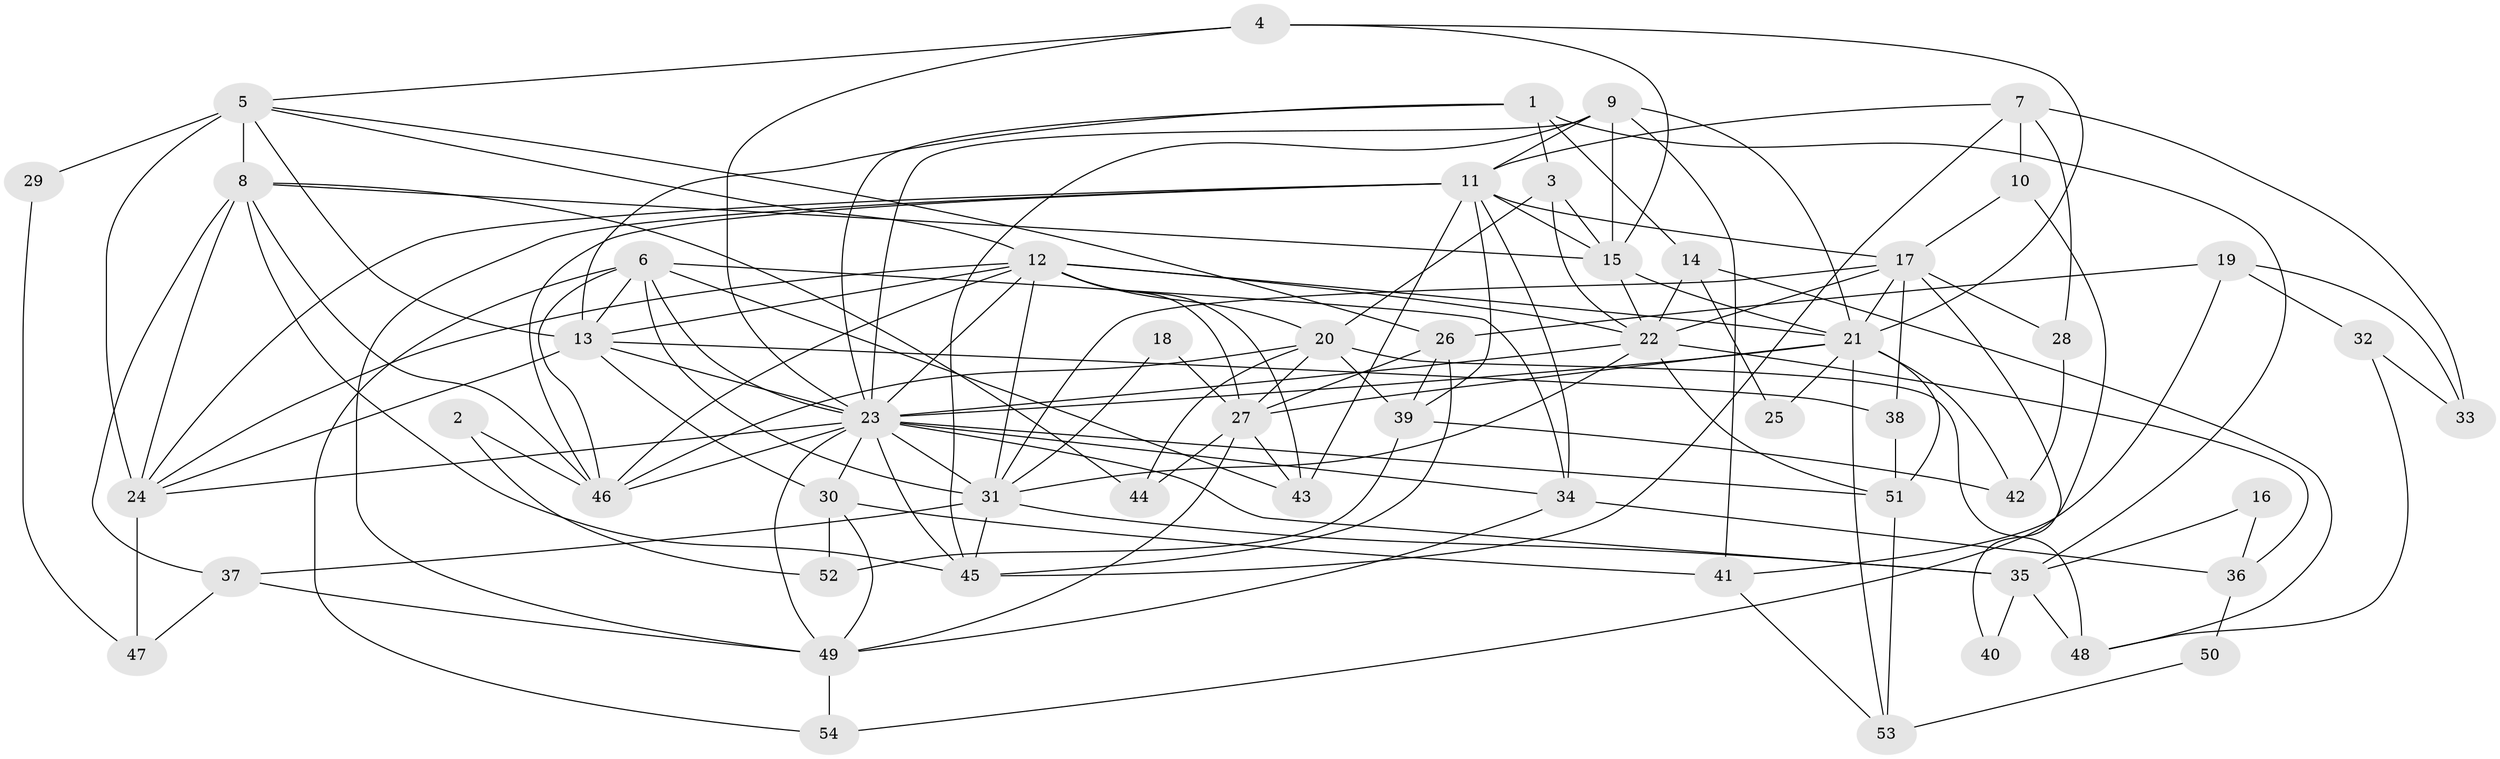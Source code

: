 // original degree distribution, {5: 0.14814814814814814, 2: 0.1111111111111111, 4: 0.3611111111111111, 3: 0.25, 6: 0.08333333333333333, 8: 0.018518518518518517, 7: 0.027777777777777776}
// Generated by graph-tools (version 1.1) at 2025/36/03/09/25 02:36:25]
// undirected, 54 vertices, 142 edges
graph export_dot {
graph [start="1"]
  node [color=gray90,style=filled];
  1;
  2;
  3;
  4;
  5;
  6;
  7;
  8;
  9;
  10;
  11;
  12;
  13;
  14;
  15;
  16;
  17;
  18;
  19;
  20;
  21;
  22;
  23;
  24;
  25;
  26;
  27;
  28;
  29;
  30;
  31;
  32;
  33;
  34;
  35;
  36;
  37;
  38;
  39;
  40;
  41;
  42;
  43;
  44;
  45;
  46;
  47;
  48;
  49;
  50;
  51;
  52;
  53;
  54;
  1 -- 3 [weight=1.0];
  1 -- 13 [weight=1.0];
  1 -- 14 [weight=1.0];
  1 -- 23 [weight=1.0];
  1 -- 35 [weight=1.0];
  2 -- 46 [weight=1.0];
  2 -- 52 [weight=1.0];
  3 -- 15 [weight=2.0];
  3 -- 20 [weight=2.0];
  3 -- 22 [weight=2.0];
  4 -- 5 [weight=1.0];
  4 -- 15 [weight=1.0];
  4 -- 21 [weight=1.0];
  4 -- 23 [weight=1.0];
  5 -- 8 [weight=1.0];
  5 -- 12 [weight=2.0];
  5 -- 13 [weight=1.0];
  5 -- 24 [weight=5.0];
  5 -- 26 [weight=2.0];
  5 -- 29 [weight=1.0];
  6 -- 13 [weight=1.0];
  6 -- 23 [weight=1.0];
  6 -- 31 [weight=3.0];
  6 -- 34 [weight=1.0];
  6 -- 43 [weight=1.0];
  6 -- 46 [weight=1.0];
  6 -- 54 [weight=1.0];
  7 -- 10 [weight=1.0];
  7 -- 11 [weight=1.0];
  7 -- 28 [weight=1.0];
  7 -- 33 [weight=1.0];
  7 -- 45 [weight=1.0];
  8 -- 15 [weight=1.0];
  8 -- 24 [weight=1.0];
  8 -- 37 [weight=1.0];
  8 -- 44 [weight=1.0];
  8 -- 45 [weight=1.0];
  8 -- 46 [weight=1.0];
  9 -- 11 [weight=1.0];
  9 -- 15 [weight=2.0];
  9 -- 21 [weight=1.0];
  9 -- 23 [weight=1.0];
  9 -- 41 [weight=1.0];
  9 -- 45 [weight=1.0];
  10 -- 17 [weight=1.0];
  10 -- 54 [weight=1.0];
  11 -- 15 [weight=1.0];
  11 -- 17 [weight=1.0];
  11 -- 24 [weight=1.0];
  11 -- 34 [weight=1.0];
  11 -- 39 [weight=1.0];
  11 -- 43 [weight=1.0];
  11 -- 46 [weight=1.0];
  11 -- 49 [weight=1.0];
  12 -- 13 [weight=1.0];
  12 -- 20 [weight=1.0];
  12 -- 21 [weight=1.0];
  12 -- 22 [weight=1.0];
  12 -- 23 [weight=1.0];
  12 -- 24 [weight=1.0];
  12 -- 27 [weight=1.0];
  12 -- 31 [weight=3.0];
  12 -- 43 [weight=1.0];
  12 -- 46 [weight=1.0];
  13 -- 23 [weight=1.0];
  13 -- 24 [weight=1.0];
  13 -- 30 [weight=1.0];
  13 -- 38 [weight=1.0];
  14 -- 22 [weight=1.0];
  14 -- 25 [weight=1.0];
  14 -- 48 [weight=1.0];
  15 -- 21 [weight=1.0];
  15 -- 22 [weight=2.0];
  16 -- 35 [weight=1.0];
  16 -- 36 [weight=1.0];
  17 -- 21 [weight=1.0];
  17 -- 22 [weight=1.0];
  17 -- 28 [weight=1.0];
  17 -- 31 [weight=1.0];
  17 -- 38 [weight=1.0];
  17 -- 40 [weight=1.0];
  18 -- 27 [weight=1.0];
  18 -- 31 [weight=1.0];
  19 -- 26 [weight=1.0];
  19 -- 32 [weight=1.0];
  19 -- 33 [weight=1.0];
  19 -- 41 [weight=1.0];
  20 -- 27 [weight=1.0];
  20 -- 39 [weight=1.0];
  20 -- 44 [weight=1.0];
  20 -- 46 [weight=1.0];
  20 -- 48 [weight=2.0];
  21 -- 23 [weight=1.0];
  21 -- 25 [weight=1.0];
  21 -- 27 [weight=2.0];
  21 -- 42 [weight=1.0];
  21 -- 51 [weight=1.0];
  21 -- 53 [weight=1.0];
  22 -- 23 [weight=1.0];
  22 -- 31 [weight=1.0];
  22 -- 36 [weight=1.0];
  22 -- 51 [weight=1.0];
  23 -- 24 [weight=1.0];
  23 -- 30 [weight=1.0];
  23 -- 31 [weight=2.0];
  23 -- 34 [weight=1.0];
  23 -- 35 [weight=1.0];
  23 -- 45 [weight=1.0];
  23 -- 46 [weight=1.0];
  23 -- 49 [weight=1.0];
  23 -- 51 [weight=1.0];
  24 -- 47 [weight=1.0];
  26 -- 27 [weight=1.0];
  26 -- 39 [weight=1.0];
  26 -- 45 [weight=1.0];
  27 -- 43 [weight=1.0];
  27 -- 44 [weight=1.0];
  27 -- 49 [weight=1.0];
  28 -- 42 [weight=1.0];
  29 -- 47 [weight=1.0];
  30 -- 41 [weight=1.0];
  30 -- 49 [weight=1.0];
  30 -- 52 [weight=1.0];
  31 -- 35 [weight=1.0];
  31 -- 37 [weight=1.0];
  31 -- 45 [weight=1.0];
  32 -- 33 [weight=1.0];
  32 -- 48 [weight=1.0];
  34 -- 36 [weight=1.0];
  34 -- 49 [weight=1.0];
  35 -- 40 [weight=1.0];
  35 -- 48 [weight=1.0];
  36 -- 50 [weight=1.0];
  37 -- 47 [weight=1.0];
  37 -- 49 [weight=1.0];
  38 -- 51 [weight=1.0];
  39 -- 42 [weight=1.0];
  39 -- 52 [weight=1.0];
  41 -- 53 [weight=1.0];
  49 -- 54 [weight=1.0];
  50 -- 53 [weight=1.0];
  51 -- 53 [weight=1.0];
}
